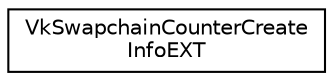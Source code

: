 digraph "Graphical Class Hierarchy"
{
 // LATEX_PDF_SIZE
  edge [fontname="Helvetica",fontsize="10",labelfontname="Helvetica",labelfontsize="10"];
  node [fontname="Helvetica",fontsize="10",shape=record];
  rankdir="LR";
  Node0 [label="VkSwapchainCounterCreate\lInfoEXT",height=0.2,width=0.4,color="black", fillcolor="white", style="filled",URL="$d7/da7/structVkSwapchainCounterCreateInfoEXT.html",tooltip=" "];
}
